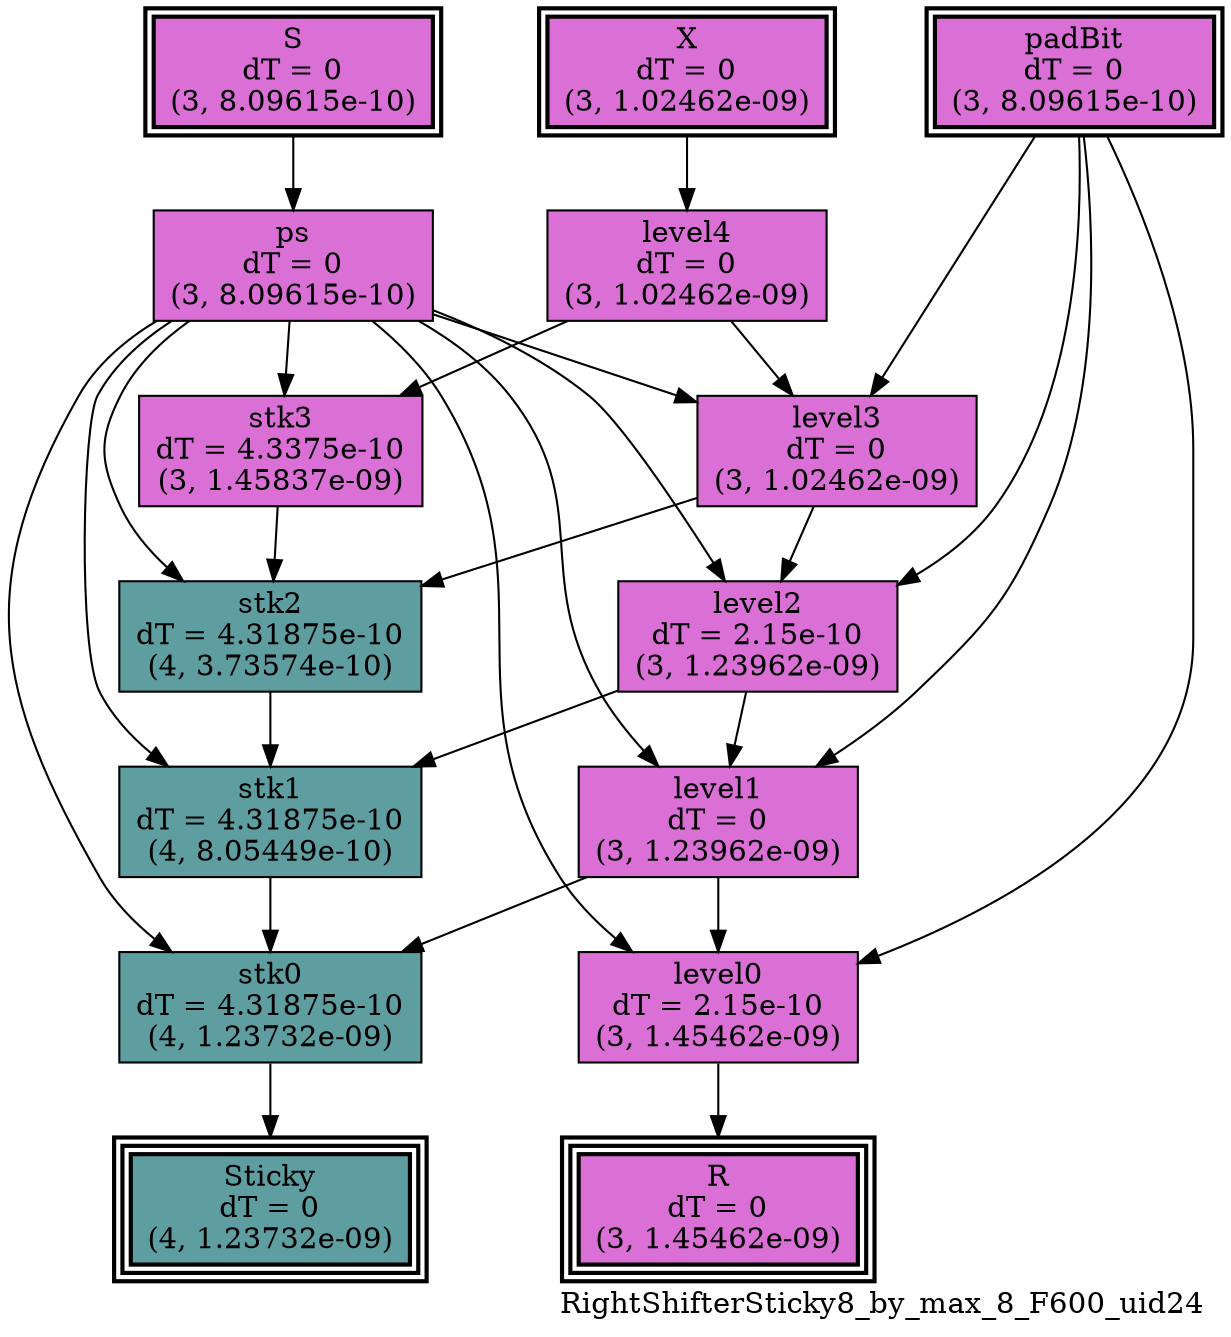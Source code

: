 digraph RightShifterSticky8_by_max_8_F600_uid24
{
	//graph drawing options
	label=RightShifterSticky8_by_max_8_F600_uid24;
	labelloc=bottom;
	labeljust=right;
	ratio=auto;
	nodesep=0.25;
	ranksep=0.5;

	//input/output signals of operator RightShifterSticky8_by_max_8_F600_uid24
	X__RightShifterSticky8_by_max_8_F600_uid24 [ label="X\ndT = 0\n(3, 1.02462e-09)", shape=box, color=black, style="bold, filled", fillcolor=orchid, peripheries=2 ];
	S__RightShifterSticky8_by_max_8_F600_uid24 [ label="S\ndT = 0\n(3, 8.09615e-10)", shape=box, color=black, style="bold, filled", fillcolor=orchid, peripheries=2 ];
	padBit__RightShifterSticky8_by_max_8_F600_uid24 [ label="padBit\ndT = 0\n(3, 8.09615e-10)", shape=box, color=black, style="bold, filled", fillcolor=orchid, peripheries=2 ];
	R__RightShifterSticky8_by_max_8_F600_uid24 [ label="R\ndT = 0\n(3, 1.45462e-09)", shape=box, color=black, style="bold, filled", fillcolor=orchid, peripheries=3 ];
	Sticky__RightShifterSticky8_by_max_8_F600_uid24 [ label="Sticky\ndT = 0\n(4, 1.23732e-09)", shape=box, color=black, style="bold, filled", fillcolor=cadetblue, peripheries=3 ];
	{rank=same X__RightShifterSticky8_by_max_8_F600_uid24, S__RightShifterSticky8_by_max_8_F600_uid24, padBit__RightShifterSticky8_by_max_8_F600_uid24};
	{rank=same R__RightShifterSticky8_by_max_8_F600_uid24, Sticky__RightShifterSticky8_by_max_8_F600_uid24};
	//internal signals of operator RightShifterSticky8_by_max_8_F600_uid24
	ps__RightShifterSticky8_by_max_8_F600_uid24 [ label="ps\ndT = 0\n(3, 8.09615e-10)", shape=box, color=black, style=filled, fillcolor=orchid, peripheries=1 ];
	level4__RightShifterSticky8_by_max_8_F600_uid24 [ label="level4\ndT = 0\n(3, 1.02462e-09)", shape=box, color=black, style=filled, fillcolor=orchid, peripheries=1 ];
	stk3__RightShifterSticky8_by_max_8_F600_uid24 [ label="stk3\ndT = 4.3375e-10\n(3, 1.45837e-09)", shape=box, color=black, style=filled, fillcolor=orchid, peripheries=1 ];
	level3__RightShifterSticky8_by_max_8_F600_uid24 [ label="level3\ndT = 0\n(3, 1.02462e-09)", shape=box, color=black, style=filled, fillcolor=orchid, peripheries=1 ];
	stk2__RightShifterSticky8_by_max_8_F600_uid24 [ label="stk2\ndT = 4.31875e-10\n(4, 3.73574e-10)", shape=box, color=black, style=filled, fillcolor=cadetblue, peripheries=1 ];
	level2__RightShifterSticky8_by_max_8_F600_uid24 [ label="level2\ndT = 2.15e-10\n(3, 1.23962e-09)", shape=box, color=black, style=filled, fillcolor=orchid, peripheries=1 ];
	stk1__RightShifterSticky8_by_max_8_F600_uid24 [ label="stk1\ndT = 4.31875e-10\n(4, 8.05449e-10)", shape=box, color=black, style=filled, fillcolor=cadetblue, peripheries=1 ];
	level1__RightShifterSticky8_by_max_8_F600_uid24 [ label="level1\ndT = 0\n(3, 1.23962e-09)", shape=box, color=black, style=filled, fillcolor=orchid, peripheries=1 ];
	stk0__RightShifterSticky8_by_max_8_F600_uid24 [ label="stk0\ndT = 4.31875e-10\n(4, 1.23732e-09)", shape=box, color=black, style=filled, fillcolor=cadetblue, peripheries=1 ];
	level0__RightShifterSticky8_by_max_8_F600_uid24 [ label="level0\ndT = 2.15e-10\n(3, 1.45462e-09)", shape=box, color=black, style=filled, fillcolor=orchid, peripheries=1 ];

	//subcomponents of operator RightShifterSticky8_by_max_8_F600_uid24

	//input and internal signal connections of operator RightShifterSticky8_by_max_8_F600_uid24
	X__RightShifterSticky8_by_max_8_F600_uid24 -> level4__RightShifterSticky8_by_max_8_F600_uid24 [ arrowhead=normal, arrowsize=1.0, arrowtail=normal, color=black, dir=forward  ];
	S__RightShifterSticky8_by_max_8_F600_uid24 -> ps__RightShifterSticky8_by_max_8_F600_uid24 [ arrowhead=normal, arrowsize=1.0, arrowtail=normal, color=black, dir=forward  ];
	padBit__RightShifterSticky8_by_max_8_F600_uid24 -> level3__RightShifterSticky8_by_max_8_F600_uid24 [ arrowhead=normal, arrowsize=1.0, arrowtail=normal, color=black, dir=forward  ];
	padBit__RightShifterSticky8_by_max_8_F600_uid24 -> level2__RightShifterSticky8_by_max_8_F600_uid24 [ arrowhead=normal, arrowsize=1.0, arrowtail=normal, color=black, dir=forward  ];
	padBit__RightShifterSticky8_by_max_8_F600_uid24 -> level1__RightShifterSticky8_by_max_8_F600_uid24 [ arrowhead=normal, arrowsize=1.0, arrowtail=normal, color=black, dir=forward  ];
	padBit__RightShifterSticky8_by_max_8_F600_uid24 -> level0__RightShifterSticky8_by_max_8_F600_uid24 [ arrowhead=normal, arrowsize=1.0, arrowtail=normal, color=black, dir=forward  ];
	ps__RightShifterSticky8_by_max_8_F600_uid24 -> stk3__RightShifterSticky8_by_max_8_F600_uid24 [ arrowhead=normal, arrowsize=1.0, arrowtail=normal, color=black, dir=forward  ];
	ps__RightShifterSticky8_by_max_8_F600_uid24 -> level3__RightShifterSticky8_by_max_8_F600_uid24 [ arrowhead=normal, arrowsize=1.0, arrowtail=normal, color=black, dir=forward  ];
	ps__RightShifterSticky8_by_max_8_F600_uid24 -> stk2__RightShifterSticky8_by_max_8_F600_uid24 [ arrowhead=normal, arrowsize=1.0, arrowtail=normal, color=black, dir=forward  ];
	ps__RightShifterSticky8_by_max_8_F600_uid24 -> level2__RightShifterSticky8_by_max_8_F600_uid24 [ arrowhead=normal, arrowsize=1.0, arrowtail=normal, color=black, dir=forward  ];
	ps__RightShifterSticky8_by_max_8_F600_uid24 -> stk1__RightShifterSticky8_by_max_8_F600_uid24 [ arrowhead=normal, arrowsize=1.0, arrowtail=normal, color=black, dir=forward  ];
	ps__RightShifterSticky8_by_max_8_F600_uid24 -> level1__RightShifterSticky8_by_max_8_F600_uid24 [ arrowhead=normal, arrowsize=1.0, arrowtail=normal, color=black, dir=forward  ];
	ps__RightShifterSticky8_by_max_8_F600_uid24 -> stk0__RightShifterSticky8_by_max_8_F600_uid24 [ arrowhead=normal, arrowsize=1.0, arrowtail=normal, color=black, dir=forward  ];
	ps__RightShifterSticky8_by_max_8_F600_uid24 -> level0__RightShifterSticky8_by_max_8_F600_uid24 [ arrowhead=normal, arrowsize=1.0, arrowtail=normal, color=black, dir=forward  ];
	level4__RightShifterSticky8_by_max_8_F600_uid24 -> stk3__RightShifterSticky8_by_max_8_F600_uid24 [ arrowhead=normal, arrowsize=1.0, arrowtail=normal, color=black, dir=forward  ];
	level4__RightShifterSticky8_by_max_8_F600_uid24 -> level3__RightShifterSticky8_by_max_8_F600_uid24 [ arrowhead=normal, arrowsize=1.0, arrowtail=normal, color=black, dir=forward  ];
	stk3__RightShifterSticky8_by_max_8_F600_uid24 -> stk2__RightShifterSticky8_by_max_8_F600_uid24 [ arrowhead=normal, arrowsize=1.0, arrowtail=normal, color=black, dir=forward  ];
	level3__RightShifterSticky8_by_max_8_F600_uid24 -> stk2__RightShifterSticky8_by_max_8_F600_uid24 [ arrowhead=normal, arrowsize=1.0, arrowtail=normal, color=black, dir=forward  ];
	level3__RightShifterSticky8_by_max_8_F600_uid24 -> level2__RightShifterSticky8_by_max_8_F600_uid24 [ arrowhead=normal, arrowsize=1.0, arrowtail=normal, color=black, dir=forward  ];
	stk2__RightShifterSticky8_by_max_8_F600_uid24 -> stk1__RightShifterSticky8_by_max_8_F600_uid24 [ arrowhead=normal, arrowsize=1.0, arrowtail=normal, color=black, dir=forward  ];
	level2__RightShifterSticky8_by_max_8_F600_uid24 -> stk1__RightShifterSticky8_by_max_8_F600_uid24 [ arrowhead=normal, arrowsize=1.0, arrowtail=normal, color=black, dir=forward  ];
	level2__RightShifterSticky8_by_max_8_F600_uid24 -> level1__RightShifterSticky8_by_max_8_F600_uid24 [ arrowhead=normal, arrowsize=1.0, arrowtail=normal, color=black, dir=forward  ];
	stk1__RightShifterSticky8_by_max_8_F600_uid24 -> stk0__RightShifterSticky8_by_max_8_F600_uid24 [ arrowhead=normal, arrowsize=1.0, arrowtail=normal, color=black, dir=forward  ];
	level1__RightShifterSticky8_by_max_8_F600_uid24 -> stk0__RightShifterSticky8_by_max_8_F600_uid24 [ arrowhead=normal, arrowsize=1.0, arrowtail=normal, color=black, dir=forward  ];
	level1__RightShifterSticky8_by_max_8_F600_uid24 -> level0__RightShifterSticky8_by_max_8_F600_uid24 [ arrowhead=normal, arrowsize=1.0, arrowtail=normal, color=black, dir=forward  ];
	stk0__RightShifterSticky8_by_max_8_F600_uid24 -> Sticky__RightShifterSticky8_by_max_8_F600_uid24 [ arrowhead=normal, arrowsize=1.0, arrowtail=normal, color=black, dir=forward  ];
	level0__RightShifterSticky8_by_max_8_F600_uid24 -> R__RightShifterSticky8_by_max_8_F600_uid24 [ arrowhead=normal, arrowsize=1.0, arrowtail=normal, color=black, dir=forward  ];
}

